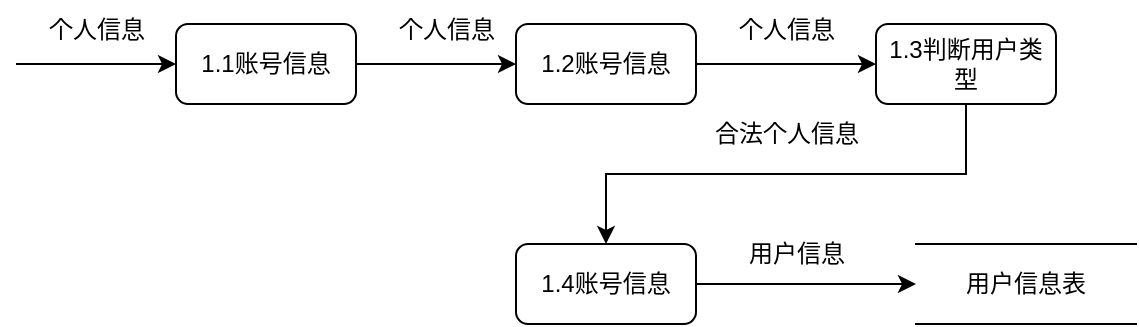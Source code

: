 <mxfile version="24.1.0" type="device">
  <diagram name="第 1 页" id="jLZueySay2WEydJcyAtQ">
    <mxGraphModel dx="521" dy="613" grid="1" gridSize="10" guides="1" tooltips="1" connect="1" arrows="1" fold="1" page="1" pageScale="1" pageWidth="827" pageHeight="1169" math="0" shadow="0">
      <root>
        <mxCell id="0" />
        <mxCell id="1" parent="0" />
        <mxCell id="AxX6NxumQRTKpUtOIesb-9" style="edgeStyle=orthogonalEdgeStyle;rounded=0;orthogonalLoop=1;jettySize=auto;html=1;exitX=1;exitY=0.5;exitDx=0;exitDy=0;entryX=0;entryY=0.5;entryDx=0;entryDy=0;" edge="1" parent="1" source="AxX6NxumQRTKpUtOIesb-1" target="AxX6NxumQRTKpUtOIesb-4">
          <mxGeometry relative="1" as="geometry" />
        </mxCell>
        <mxCell id="AxX6NxumQRTKpUtOIesb-1" value="1.1账号信息" style="rounded=1;whiteSpace=wrap;html=1;" vertex="1" parent="1">
          <mxGeometry x="100" y="320" width="90" height="40" as="geometry" />
        </mxCell>
        <mxCell id="AxX6NxumQRTKpUtOIesb-10" style="edgeStyle=orthogonalEdgeStyle;rounded=0;orthogonalLoop=1;jettySize=auto;html=1;exitX=1;exitY=0.5;exitDx=0;exitDy=0;" edge="1" parent="1" source="AxX6NxumQRTKpUtOIesb-4" target="AxX6NxumQRTKpUtOIesb-5">
          <mxGeometry relative="1" as="geometry" />
        </mxCell>
        <mxCell id="AxX6NxumQRTKpUtOIesb-4" value="1.2账号信息" style="rounded=1;whiteSpace=wrap;html=1;" vertex="1" parent="1">
          <mxGeometry x="270" y="320" width="90" height="40" as="geometry" />
        </mxCell>
        <mxCell id="AxX6NxumQRTKpUtOIesb-12" style="edgeStyle=orthogonalEdgeStyle;rounded=0;orthogonalLoop=1;jettySize=auto;html=1;exitX=0.5;exitY=1;exitDx=0;exitDy=0;" edge="1" parent="1" source="AxX6NxumQRTKpUtOIesb-5" target="AxX6NxumQRTKpUtOIesb-6">
          <mxGeometry relative="1" as="geometry" />
        </mxCell>
        <mxCell id="AxX6NxumQRTKpUtOIesb-5" value="1.3判断用户类型" style="rounded=1;whiteSpace=wrap;html=1;" vertex="1" parent="1">
          <mxGeometry x="450" y="320" width="90" height="40" as="geometry" />
        </mxCell>
        <mxCell id="AxX6NxumQRTKpUtOIesb-11" style="edgeStyle=orthogonalEdgeStyle;rounded=0;orthogonalLoop=1;jettySize=auto;html=1;exitX=1;exitY=0.5;exitDx=0;exitDy=0;" edge="1" parent="1" source="AxX6NxumQRTKpUtOIesb-6" target="AxX6NxumQRTKpUtOIesb-7">
          <mxGeometry relative="1" as="geometry" />
        </mxCell>
        <mxCell id="AxX6NxumQRTKpUtOIesb-6" value="1.4账号信息" style="rounded=1;whiteSpace=wrap;html=1;" vertex="1" parent="1">
          <mxGeometry x="270" y="430" width="90" height="40" as="geometry" />
        </mxCell>
        <mxCell id="AxX6NxumQRTKpUtOIesb-7" value="用户信息表" style="shape=partialRectangle;whiteSpace=wrap;html=1;left=0;right=0;fillColor=none;" vertex="1" parent="1">
          <mxGeometry x="470" y="430" width="110" height="40" as="geometry" />
        </mxCell>
        <mxCell id="AxX6NxumQRTKpUtOIesb-8" value="" style="endArrow=classic;html=1;rounded=0;entryX=0;entryY=0.5;entryDx=0;entryDy=0;" edge="1" parent="1" target="AxX6NxumQRTKpUtOIesb-1">
          <mxGeometry width="50" height="50" relative="1" as="geometry">
            <mxPoint x="20" y="340" as="sourcePoint" />
            <mxPoint x="80" y="340" as="targetPoint" />
          </mxGeometry>
        </mxCell>
        <mxCell id="AxX6NxumQRTKpUtOIesb-13" value="个人信息" style="text;html=1;align=center;verticalAlign=middle;resizable=0;points=[];autosize=1;strokeColor=none;fillColor=none;" vertex="1" parent="1">
          <mxGeometry x="25" y="308" width="70" height="30" as="geometry" />
        </mxCell>
        <mxCell id="AxX6NxumQRTKpUtOIesb-14" value="个人信息" style="text;html=1;align=center;verticalAlign=middle;resizable=0;points=[];autosize=1;strokeColor=none;fillColor=none;" vertex="1" parent="1">
          <mxGeometry x="200" y="308" width="70" height="30" as="geometry" />
        </mxCell>
        <mxCell id="AxX6NxumQRTKpUtOIesb-15" value="个人信息" style="text;html=1;align=center;verticalAlign=middle;resizable=0;points=[];autosize=1;strokeColor=none;fillColor=none;" vertex="1" parent="1">
          <mxGeometry x="370" y="308" width="70" height="30" as="geometry" />
        </mxCell>
        <mxCell id="AxX6NxumQRTKpUtOIesb-16" value="合法个人信息" style="text;html=1;align=center;verticalAlign=middle;resizable=0;points=[];autosize=1;strokeColor=none;fillColor=none;" vertex="1" parent="1">
          <mxGeometry x="355" y="360" width="100" height="30" as="geometry" />
        </mxCell>
        <mxCell id="AxX6NxumQRTKpUtOIesb-17" value="用户信息" style="text;html=1;align=center;verticalAlign=middle;resizable=0;points=[];autosize=1;strokeColor=none;fillColor=none;" vertex="1" parent="1">
          <mxGeometry x="375" y="420" width="70" height="30" as="geometry" />
        </mxCell>
      </root>
    </mxGraphModel>
  </diagram>
</mxfile>
